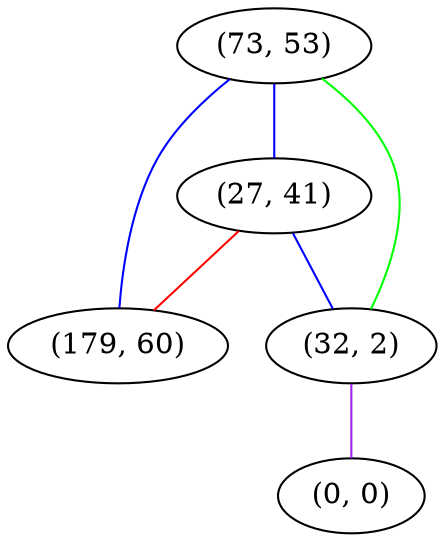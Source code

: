 graph "" {
"(73, 53)";
"(27, 41)";
"(179, 60)";
"(32, 2)";
"(0, 0)";
"(73, 53)" -- "(27, 41)"  [color=blue, key=0, weight=3];
"(73, 53)" -- "(179, 60)"  [color=blue, key=0, weight=3];
"(73, 53)" -- "(32, 2)"  [color=green, key=0, weight=2];
"(27, 41)" -- "(179, 60)"  [color=red, key=0, weight=1];
"(27, 41)" -- "(32, 2)"  [color=blue, key=0, weight=3];
"(32, 2)" -- "(0, 0)"  [color=purple, key=0, weight=4];
}
